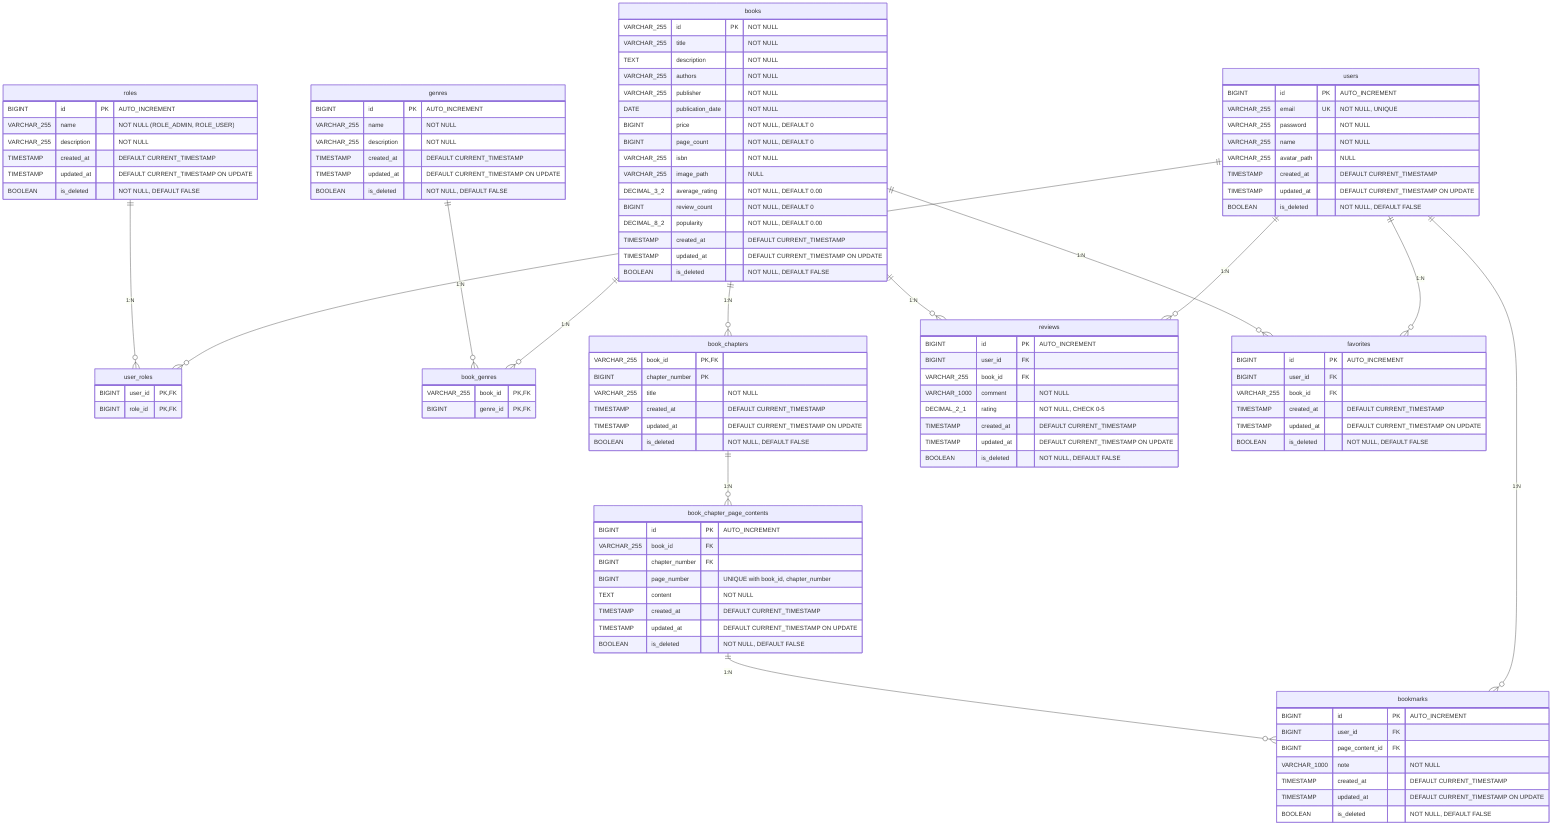 erDiagram
      %% ユーザー認証関連
      users {
          BIGINT id PK "AUTO_INCREMENT"
          VARCHAR_255 email UK "NOT NULL, UNIQUE"
          VARCHAR_255 password "NOT NULL"
          VARCHAR_255 name "NOT NULL"
          VARCHAR_255 avatar_path "NULL"
          TIMESTAMP created_at "DEFAULT CURRENT_TIMESTAMP"
          TIMESTAMP updated_at "DEFAULT CURRENT_TIMESTAMP ON UPDATE"
          BOOLEAN is_deleted "NOT NULL, DEFAULT FALSE"
      }

      roles {
          BIGINT id PK "AUTO_INCREMENT"
          VARCHAR_255 name "NOT NULL (ROLE_ADMIN, ROLE_USER)"
          VARCHAR_255 description "NOT NULL"
          TIMESTAMP created_at "DEFAULT CURRENT_TIMESTAMP"
          TIMESTAMP updated_at "DEFAULT CURRENT_TIMESTAMP ON UPDATE"
          BOOLEAN is_deleted "NOT NULL, DEFAULT FALSE"
      }

      user_roles {
          BIGINT user_id PK, FK
          BIGINT role_id PK, FK
      }

      %% 書籍関連
      books {
          VARCHAR_255 id PK "NOT NULL"
          VARCHAR_255 title "NOT NULL"
          TEXT description "NOT NULL"
          VARCHAR_255 authors "NOT NULL"
          VARCHAR_255 publisher "NOT NULL"
          DATE publication_date "NOT NULL"
          BIGINT price "NOT NULL, DEFAULT 0"
          BIGINT page_count "NOT NULL, DEFAULT 0"
          VARCHAR_255 isbn "NOT NULL"
          VARCHAR_255 image_path "NULL"
          DECIMAL_3_2 average_rating "NOT NULL, DEFAULT 0.00"
          BIGINT review_count "NOT NULL, DEFAULT 0"
          DECIMAL_8_2 popularity "NOT NULL, DEFAULT 0.00"
          TIMESTAMP created_at "DEFAULT CURRENT_TIMESTAMP"
          TIMESTAMP updated_at "DEFAULT CURRENT_TIMESTAMP ON UPDATE"
          BOOLEAN is_deleted "NOT NULL, DEFAULT FALSE"
      }

      genres {
          BIGINT id PK "AUTO_INCREMENT"
          VARCHAR_255 name "NOT NULL"
          VARCHAR_255 description "NOT NULL"
          TIMESTAMP created_at "DEFAULT CURRENT_TIMESTAMP"
          TIMESTAMP updated_at "DEFAULT CURRENT_TIMESTAMP ON UPDATE"
          BOOLEAN is_deleted "NOT NULL, DEFAULT FALSE"
      }

      book_genres {
          VARCHAR_255 book_id PK, FK
          BIGINT genre_id PK, FK
      }

      %% 書籍コンテンツ構造
      book_chapters {
          VARCHAR_255 book_id PK, FK
          BIGINT chapter_number PK
          VARCHAR_255 title "NOT NULL"
          TIMESTAMP created_at "DEFAULT CURRENT_TIMESTAMP"
          TIMESTAMP updated_at "DEFAULT CURRENT_TIMESTAMP ON UPDATE"
          BOOLEAN is_deleted "NOT NULL, DEFAULT FALSE"
      }

      book_chapter_page_contents {
          BIGINT id PK "AUTO_INCREMENT"
          VARCHAR_255 book_id FK
          BIGINT chapter_number FK
          BIGINT page_number "UNIQUE with book_id, chapter_number"
          TEXT content "NOT NULL"
          TIMESTAMP created_at "DEFAULT CURRENT_TIMESTAMP"
          TIMESTAMP updated_at "DEFAULT CURRENT_TIMESTAMP ON UPDATE"
          BOOLEAN is_deleted "NOT NULL, DEFAULT FALSE"
      }

      %% ユーザーアクション関連
      reviews {
          BIGINT id PK "AUTO_INCREMENT"
          BIGINT user_id FK
          VARCHAR_255 book_id FK
          VARCHAR_1000 comment "NOT NULL"
          DECIMAL_2_1 rating "NOT NULL, CHECK 0-5"
          TIMESTAMP created_at "DEFAULT CURRENT_TIMESTAMP"
          TIMESTAMP updated_at "DEFAULT CURRENT_TIMESTAMP ON UPDATE"
          BOOLEAN is_deleted "NOT NULL, DEFAULT FALSE"
      }

      favorites {
          BIGINT id PK "AUTO_INCREMENT"
          BIGINT user_id FK
          VARCHAR_255 book_id FK
          TIMESTAMP created_at "DEFAULT CURRENT_TIMESTAMP"
          TIMESTAMP updated_at "DEFAULT CURRENT_TIMESTAMP ON UPDATE"
          BOOLEAN is_deleted "NOT NULL, DEFAULT FALSE"
      }

      bookmarks {
          BIGINT id PK "AUTO_INCREMENT"
          BIGINT user_id FK
          BIGINT page_content_id FK
          VARCHAR_1000 note "NOT NULL"
          TIMESTAMP created_at "DEFAULT CURRENT_TIMESTAMP"
          TIMESTAMP updated_at "DEFAULT CURRENT_TIMESTAMP ON UPDATE"
          BOOLEAN is_deleted "NOT NULL, DEFAULT FALSE"
      }

      %% リレーションシップ定義
      users ||--o{ user_roles : "1:N"
      roles ||--o{ user_roles : "1:N"

      books ||--o{ book_genres : "1:N"
      genres ||--o{ book_genres : "1:N"

      books ||--o{ book_chapters : "1:N"
      book_chapters ||--o{ book_chapter_page_contents : "1:N"

      users ||--o{ reviews : "1:N"
      books ||--o{ reviews : "1:N"

      users ||--o{ favorites : "1:N"
      books ||--o{ favorites : "1:N"

      users ||--o{ bookmarks : "1:N"
      book_chapter_page_contents ||--o{ bookmarks : "1:N"